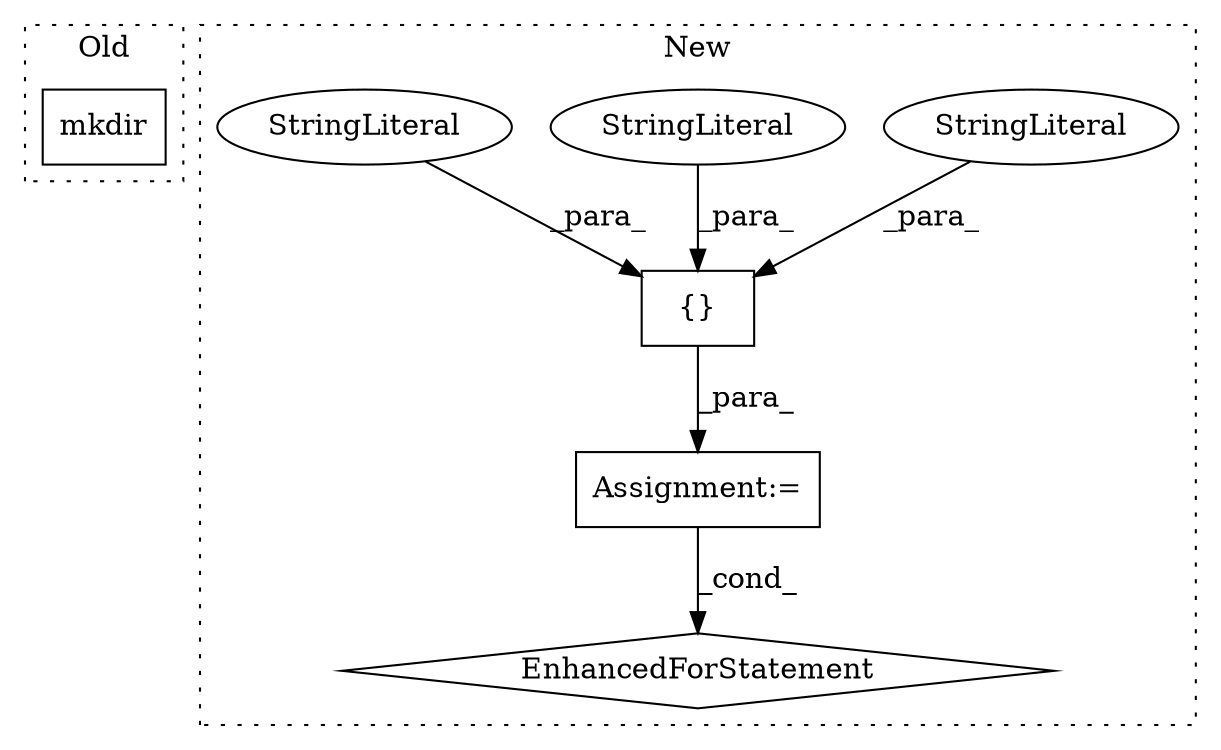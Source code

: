 digraph G {
subgraph cluster0 {
1 [label="mkdir" a="32" s="2915,2947" l="6,1" shape="box"];
label = "Old";
style="dotted";
}
subgraph cluster1 {
2 [label="{}" a="4" s="3383,3449" l="1,1" shape="box"];
3 [label="Assignment:=" a="7" s="3370" l="1" shape="box"];
4 [label="EnhancedForStatement" a="70" s="3456,3537" l="53,2" shape="diamond"];
5 [label="StringLiteral" a="45" s="3392" l="8" shape="ellipse"];
6 [label="StringLiteral" a="45" s="3426" l="4" shape="ellipse"];
7 [label="StringLiteral" a="45" s="3384" l="7" shape="ellipse"];
label = "New";
style="dotted";
}
2 -> 3 [label="_para_"];
3 -> 4 [label="_cond_"];
5 -> 2 [label="_para_"];
6 -> 2 [label="_para_"];
7 -> 2 [label="_para_"];
}